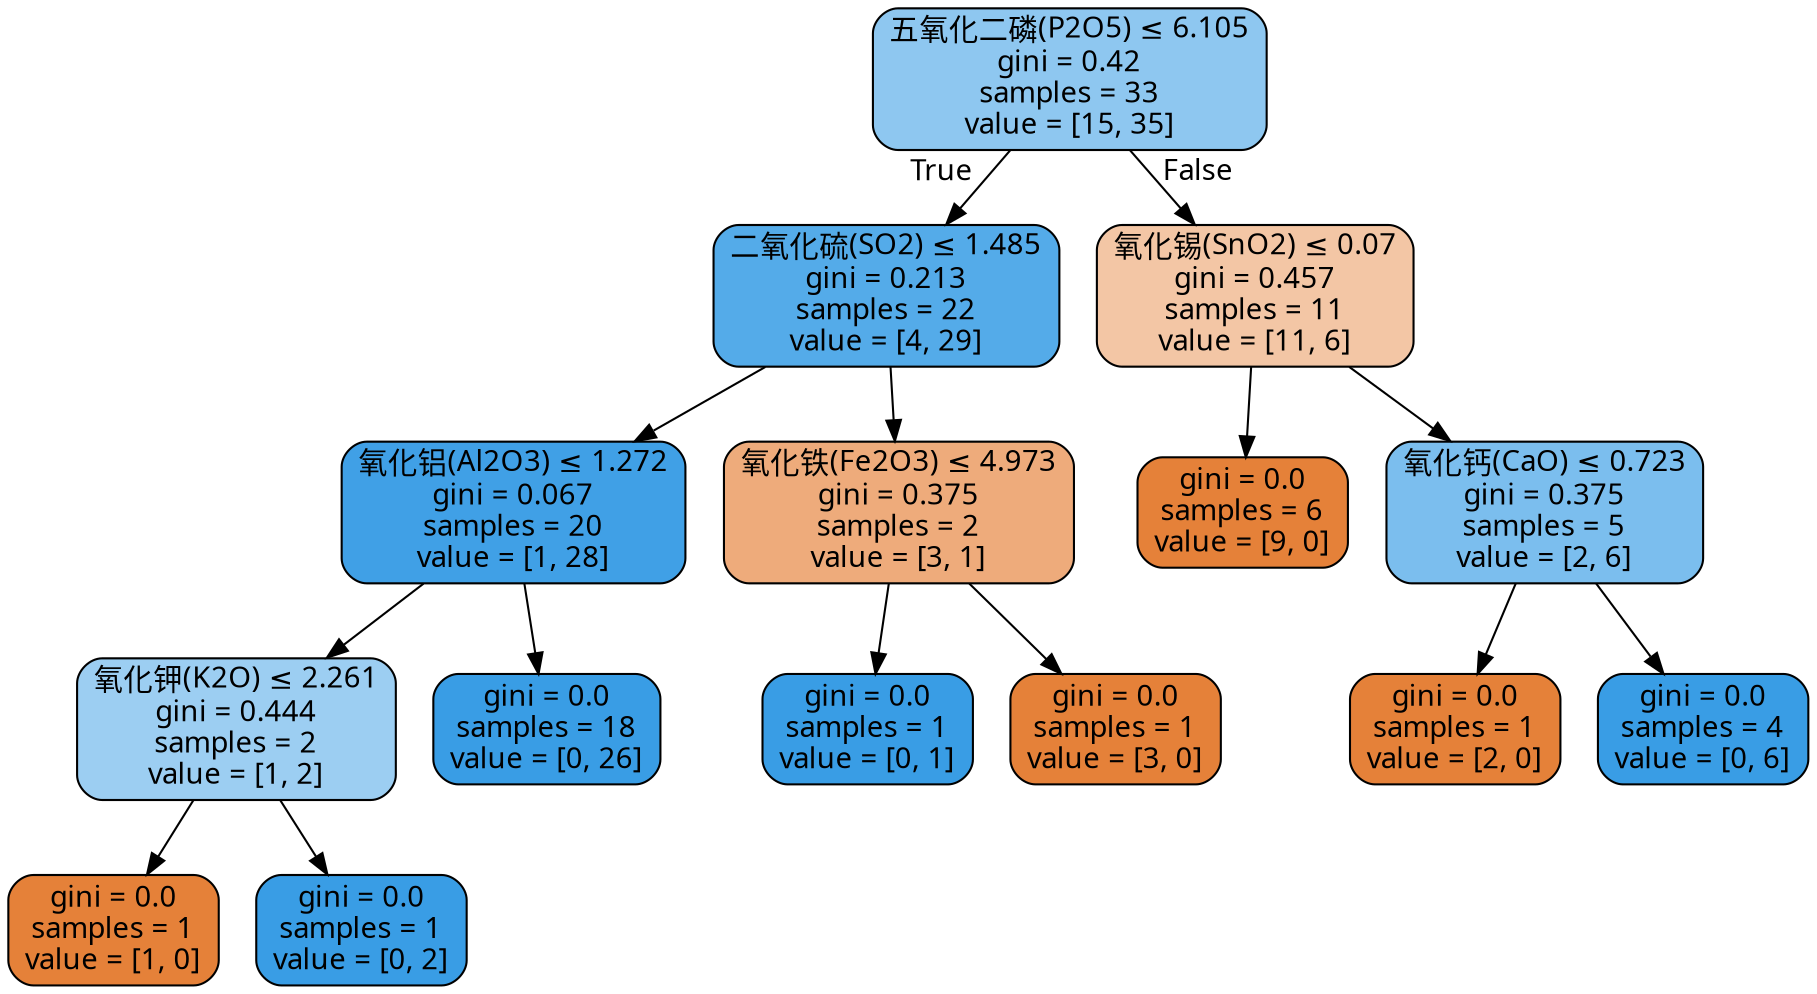 digraph Tree {
node [shape=box, style="filled, rounded", color="black", fontname="DengXian"] ;
edge [fontname="DengXian"] ;
0 [label=<五氧化二磷(P2O5) &le; 6.105<br/>gini = 0.42<br/>samples = 33<br/>value = [15, 35]>, fillcolor="#8ec7f0"] ;
1 [label=<二氧化硫(SO2) &le; 1.485<br/>gini = 0.213<br/>samples = 22<br/>value = [4, 29]>, fillcolor="#54abe9"] ;
0 -> 1 [labeldistance=2.5, labelangle=45, headlabel="True"] ;
2 [label=<氧化铝(Al2O3) &le; 1.272<br/>gini = 0.067<br/>samples = 20<br/>value = [1, 28]>, fillcolor="#40a0e6"] ;
1 -> 2 ;
3 [label=<氧化钾(K2O) &le; 2.261<br/>gini = 0.444<br/>samples = 2<br/>value = [1, 2]>, fillcolor="#9ccef2"] ;
2 -> 3 ;
4 [label=<gini = 0.0<br/>samples = 1<br/>value = [1, 0]>, fillcolor="#e58139"] ;
3 -> 4 ;
5 [label=<gini = 0.0<br/>samples = 1<br/>value = [0, 2]>, fillcolor="#399de5"] ;
3 -> 5 ;
6 [label=<gini = 0.0<br/>samples = 18<br/>value = [0, 26]>, fillcolor="#399de5"] ;
2 -> 6 ;
7 [label=<氧化铁(Fe2O3) &le; 4.973<br/>gini = 0.375<br/>samples = 2<br/>value = [3, 1]>, fillcolor="#eeab7b"] ;
1 -> 7 ;
8 [label=<gini = 0.0<br/>samples = 1<br/>value = [0, 1]>, fillcolor="#399de5"] ;
7 -> 8 ;
9 [label=<gini = 0.0<br/>samples = 1<br/>value = [3, 0]>, fillcolor="#e58139"] ;
7 -> 9 ;
10 [label=<氧化锡(SnO2) &le; 0.07<br/>gini = 0.457<br/>samples = 11<br/>value = [11, 6]>, fillcolor="#f3c6a5"] ;
0 -> 10 [labeldistance=2.5, labelangle=-45, headlabel="False"] ;
11 [label=<gini = 0.0<br/>samples = 6<br/>value = [9, 0]>, fillcolor="#e58139"] ;
10 -> 11 ;
12 [label=<氧化钙(CaO) &le; 0.723<br/>gini = 0.375<br/>samples = 5<br/>value = [2, 6]>, fillcolor="#7bbeee"] ;
10 -> 12 ;
13 [label=<gini = 0.0<br/>samples = 1<br/>value = [2, 0]>, fillcolor="#e58139"] ;
12 -> 13 ;
14 [label=<gini = 0.0<br/>samples = 4<br/>value = [0, 6]>, fillcolor="#399de5"] ;
12 -> 14 ;
}